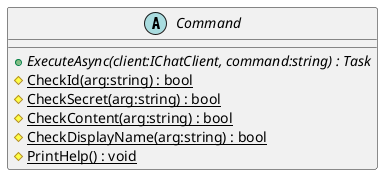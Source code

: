 @startuml
abstract class Command {
    + {abstract} ExecuteAsync(client:IChatClient, command:string) : Task
    # {static} CheckId(arg:string) : bool
    # {static} CheckSecret(arg:string) : bool
    # {static} CheckContent(arg:string) : bool
    # {static} CheckDisplayName(arg:string) : bool
    # {static} PrintHelp() : void
}
@enduml
